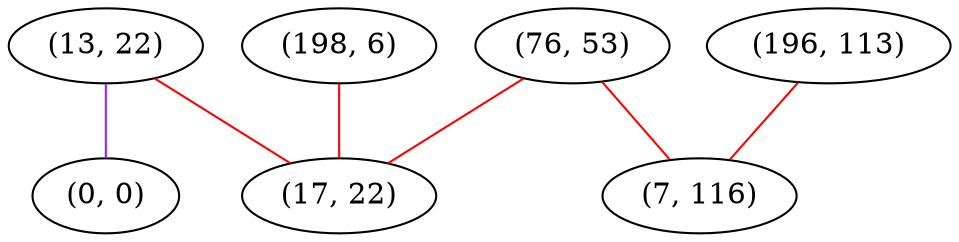 graph "" {
"(13, 22)";
"(76, 53)";
"(0, 0)";
"(198, 6)";
"(196, 113)";
"(17, 22)";
"(7, 116)";
"(13, 22)" -- "(0, 0)"  [color=purple, key=0, weight=4];
"(13, 22)" -- "(17, 22)"  [color=red, key=0, weight=1];
"(76, 53)" -- "(7, 116)"  [color=red, key=0, weight=1];
"(76, 53)" -- "(17, 22)"  [color=red, key=0, weight=1];
"(198, 6)" -- "(17, 22)"  [color=red, key=0, weight=1];
"(196, 113)" -- "(7, 116)"  [color=red, key=0, weight=1];
}
